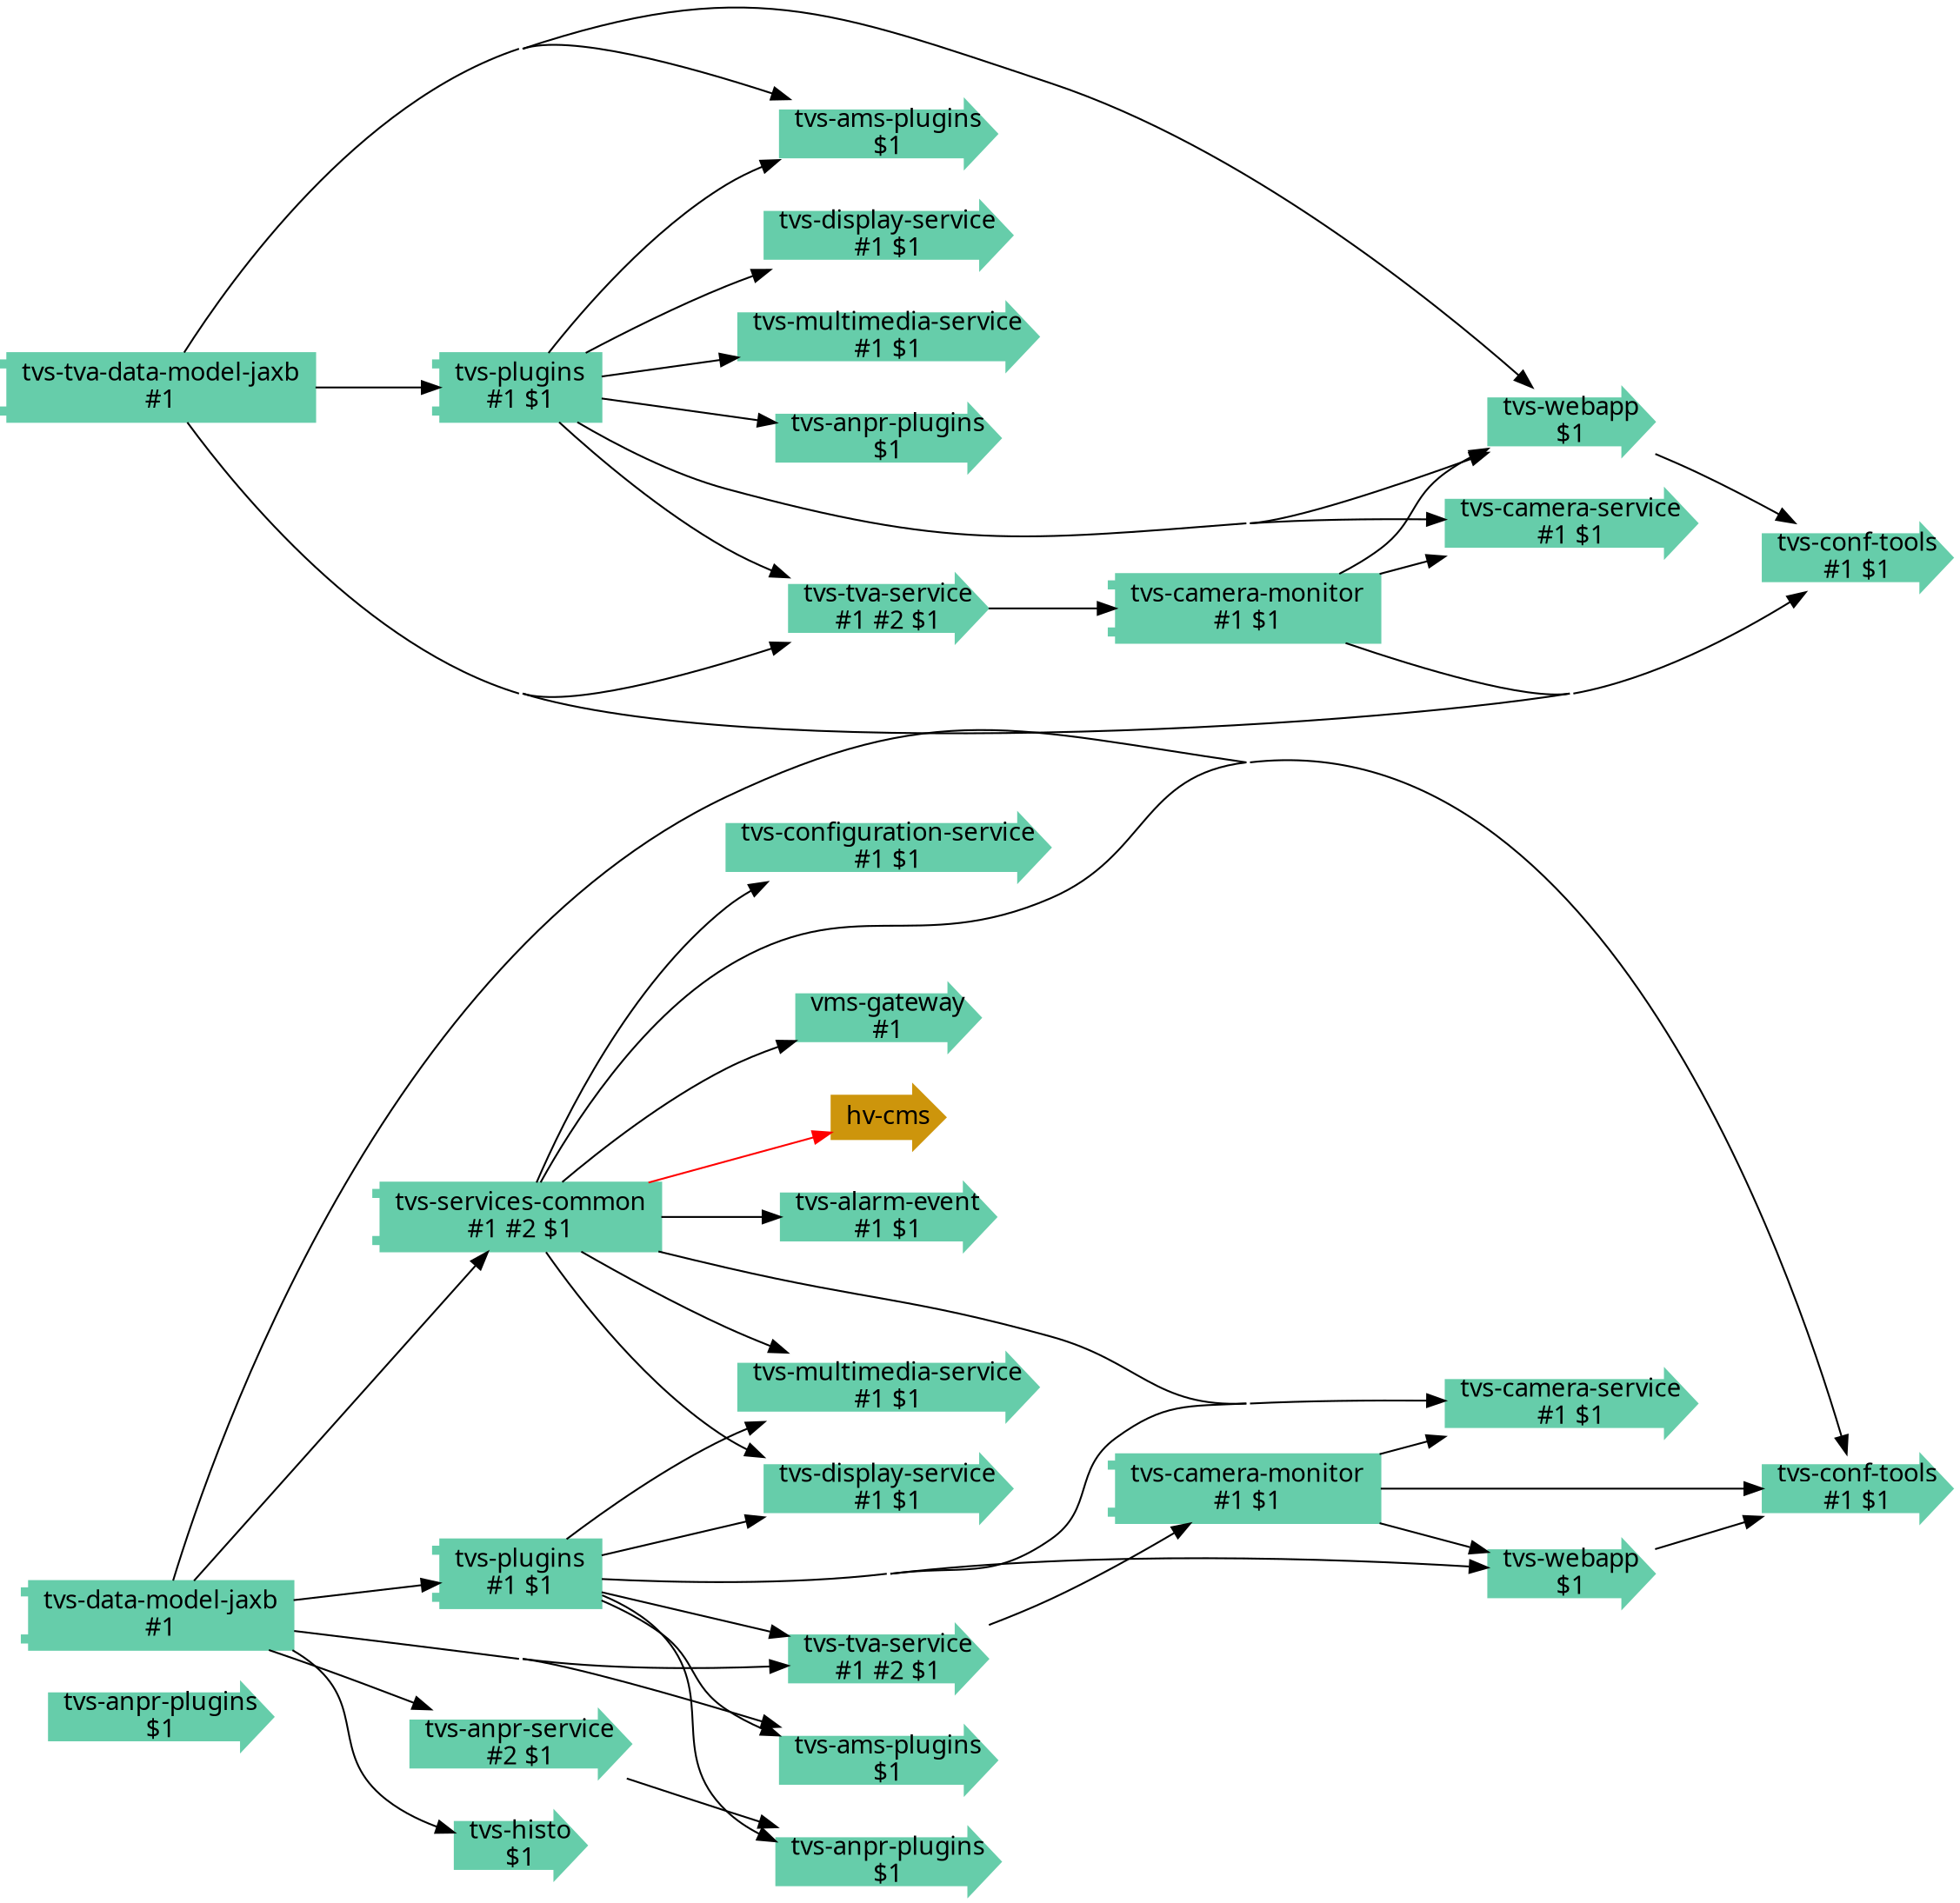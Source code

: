 digraph root {
	graph [bgcolor=transparent,
		concentrate=true,
		fontname=Handlee,
		forcelabels=true,
		overlap=false,
		rankdir=LR
	];
	node [fontname=Handlee,
		label="\N",
		shape=component
	];
	edge [fontname=Handlee];
	subgraph gvpr_result {
		graph [bgcolor=transparent,
			concentrate=true,
			fontname=Handlee,
			forcelabels=true,
			overlap=false,
			rankdir=LR
		];
		node [color="",
			fontname=Handlee,
			label="\N",
			shape=component,
			style=""
		];
		edge [fontname=Handlee];
		"tvs-anpr-plugins"	[color=aquamarine3,
			label="tvs-anpr-plugins\n$1",
			shape=rarrow,
			style=filled];
	}
	subgraph gvpr_result_gv1 {
		graph [bgcolor=transparent,
			concentrate=true,
			fontname=Handlee,
			forcelabels=true,
			overlap=false,
			rankdir=LR
		];
		node [color="",
			fontname=Handlee,
			label="\N",
			shape=component,
			style=""
		];
		edge [color="",
			fontname=Handlee,
			style=""
		];
		"hv-cms"	[color=darkgoldenrod3,
			shape=rarrow,
			style=filled];
		"tvs-alarm-event"	[color=aquamarine3,
			label="tvs-alarm-event\n#1 $1",
			shape=rarrow,
			style=filled];
		"tvs-ams-plugins"	[color=aquamarine3,
			label="tvs-ams-plugins\n$1",
			shape=rarrow,
			style=filled];
		"tvs-anpr-plugins_gv1"	[color=aquamarine3,
			label="tvs-anpr-plugins\n$1",
			shape=rarrow,
			style=filled];
		"tvs-anpr-service"	[color=aquamarine3,
			label="tvs-anpr-service\n#2 $1",
			shape=rarrow,
			style=filled];
		"tvs-anpr-service" -> "tvs-anpr-plugins_gv1";
		"tvs-camera-monitor"	[color=aquamarine3,
			label="tvs-camera-monitor\n#1 $1",
			style=filled];
		"tvs-camera-service"	[color=aquamarine3,
			label="tvs-camera-service\n#1 $1",
			shape=rarrow,
			style=filled];
		"tvs-camera-monitor" -> "tvs-camera-service";
		"tvs-conf-tools"	[color=aquamarine3,
			label="tvs-conf-tools\n#1 $1",
			shape=rarrow,
			style=filled];
		"tvs-camera-monitor" -> "tvs-conf-tools";
		"tvs-webapp"	[color=aquamarine3,
			label="tvs-webapp\n$1",
			shape=rarrow,
			style=filled];
		"tvs-camera-monitor" -> "tvs-webapp";
		"tvs-webapp" -> "tvs-conf-tools";
		"tvs-configuration-service"	[color=aquamarine3,
			label="tvs-configuration-service\n#1 $1",
			shape=rarrow,
			style=filled];
		"tvs-data-model-jaxb"	[color=aquamarine3,
			label="tvs-data-model-jaxb\n#1",
			style=filled];
		"tvs-data-model-jaxb" -> "tvs-ams-plugins";
		"tvs-data-model-jaxb" -> "tvs-anpr-service";
		"tvs-data-model-jaxb" -> "tvs-conf-tools";
		"tvs-histo"	[color=aquamarine3,
			label="tvs-histo\n$1",
			shape=rarrow,
			style=filled];
		"tvs-data-model-jaxb" -> "tvs-histo";
		"tvs-plugins"	[color=aquamarine3,
			label="tvs-plugins\n#1 $1",
			style=filled];
		"tvs-data-model-jaxb" -> "tvs-plugins";
		"tvs-services-common"	[color=aquamarine3,
			label="tvs-services-common\n#1 #2 $1",
			style=filled];
		"tvs-data-model-jaxb" -> "tvs-services-common";
		"tvs-tva-service"	[color=aquamarine3,
			label="tvs-tva-service\n#1 #2 $1",
			shape=rarrow,
			style=filled];
		"tvs-data-model-jaxb" -> "tvs-tva-service";
		"tvs-plugins" -> "tvs-ams-plugins";
		"tvs-plugins" -> "tvs-anpr-plugins_gv1";
		"tvs-plugins" -> "tvs-camera-service";
		"tvs-plugins" -> "tvs-webapp";
		"tvs-plugins" -> "tvs-tva-service";
		"tvs-display-service"	[color=aquamarine3,
			label="tvs-display-service\n#1 $1",
			shape=rarrow,
			style=filled];
		"tvs-plugins" -> "tvs-display-service";
		"tvs-multimedia-service"	[color=aquamarine3,
			label="tvs-multimedia-service\n#1 $1",
			shape=rarrow,
			style=filled];
		"tvs-plugins" -> "tvs-multimedia-service";
		"tvs-services-common" -> "hv-cms"	[color=red,
			style=filled];
		"tvs-services-common" -> "hv-cms"	[color=red,
			style=filled];
		"tvs-services-common" -> "tvs-alarm-event";
		"tvs-services-common" -> "tvs-camera-service";
		"tvs-services-common" -> "tvs-conf-tools";
		"tvs-services-common" -> "tvs-configuration-service";
		"tvs-services-common" -> "tvs-display-service";
		"tvs-services-common" -> "tvs-multimedia-service";
		"vms-gateway"	[color=aquamarine3,
			label="vms-gateway\n#1",
			shape=rarrow,
			style=filled];
		"tvs-services-common" -> "vms-gateway";
		"tvs-tva-service" -> "tvs-camera-monitor";
	}
	subgraph gvpr_result_gv2 {
		graph [bgcolor=transparent,
			concentrate=true,
			fontname=Handlee,
			forcelabels=true,
			overlap=false,
			rankdir=LR
		];
		node [color="",
			fontname=Handlee,
			label="\N",
			shape=component,
			style=""
		];
		edge [fontname=Handlee];
		"tvs-ams-plugins_gv1"	[color=aquamarine3,
			label="tvs-ams-plugins\n$1",
			shape=rarrow,
			style=filled];
		"tvs-anpr-plugins_gv2"	[color=aquamarine3,
			label="tvs-anpr-plugins\n$1",
			shape=rarrow,
			style=filled];
		"tvs-camera-monitor_gv1"	[color=aquamarine3,
			label="tvs-camera-monitor\n#1 $1",
			style=filled];
		"tvs-camera-service_gv1"	[color=aquamarine3,
			label="tvs-camera-service\n#1 $1",
			shape=rarrow,
			style=filled];
		"tvs-camera-monitor_gv1" -> "tvs-camera-service_gv1";
		"tvs-conf-tools_gv1"	[color=aquamarine3,
			label="tvs-conf-tools\n#1 $1",
			shape=rarrow,
			style=filled];
		"tvs-camera-monitor_gv1" -> "tvs-conf-tools_gv1";
		"tvs-webapp_gv1"	[color=aquamarine3,
			label="tvs-webapp\n$1",
			shape=rarrow,
			style=filled];
		"tvs-camera-monitor_gv1" -> "tvs-webapp_gv1";
		"tvs-webapp_gv1" -> "tvs-conf-tools_gv1";
		"tvs-display-service_gv1"	[color=aquamarine3,
			label="tvs-display-service\n#1 $1",
			shape=rarrow,
			style=filled];
		"tvs-multimedia-service_gv1"	[color=aquamarine3,
			label="tvs-multimedia-service\n#1 $1",
			shape=rarrow,
			style=filled];
		"tvs-plugins_gv1"	[color=aquamarine3,
			label="tvs-plugins\n#1 $1",
			style=filled];
		"tvs-plugins_gv1" -> "tvs-ams-plugins_gv1";
		"tvs-plugins_gv1" -> "tvs-anpr-plugins_gv2";
		"tvs-plugins_gv1" -> "tvs-camera-service_gv1";
		"tvs-plugins_gv1" -> "tvs-webapp_gv1";
		"tvs-plugins_gv1" -> "tvs-display-service_gv1";
		"tvs-plugins_gv1" -> "tvs-multimedia-service_gv1";
		"tvs-tva-service_gv1"	[color=aquamarine3,
			label="tvs-tva-service\n#1 #2 $1",
			shape=rarrow,
			style=filled];
		"tvs-plugins_gv1" -> "tvs-tva-service_gv1";
		"tvs-tva-service_gv1" -> "tvs-camera-monitor_gv1";
		"tvs-tva-data-model-jaxb"	[color=aquamarine3,
			label="tvs-tva-data-model-jaxb\n#1",
			style=filled];
		"tvs-tva-data-model-jaxb" -> "tvs-ams-plugins_gv1";
		"tvs-tva-data-model-jaxb" -> "tvs-conf-tools_gv1";
		"tvs-tva-data-model-jaxb" -> "tvs-webapp_gv1";
		"tvs-tva-data-model-jaxb" -> "tvs-plugins_gv1";
		"tvs-tva-data-model-jaxb" -> "tvs-tva-service_gv1";
	}
}
